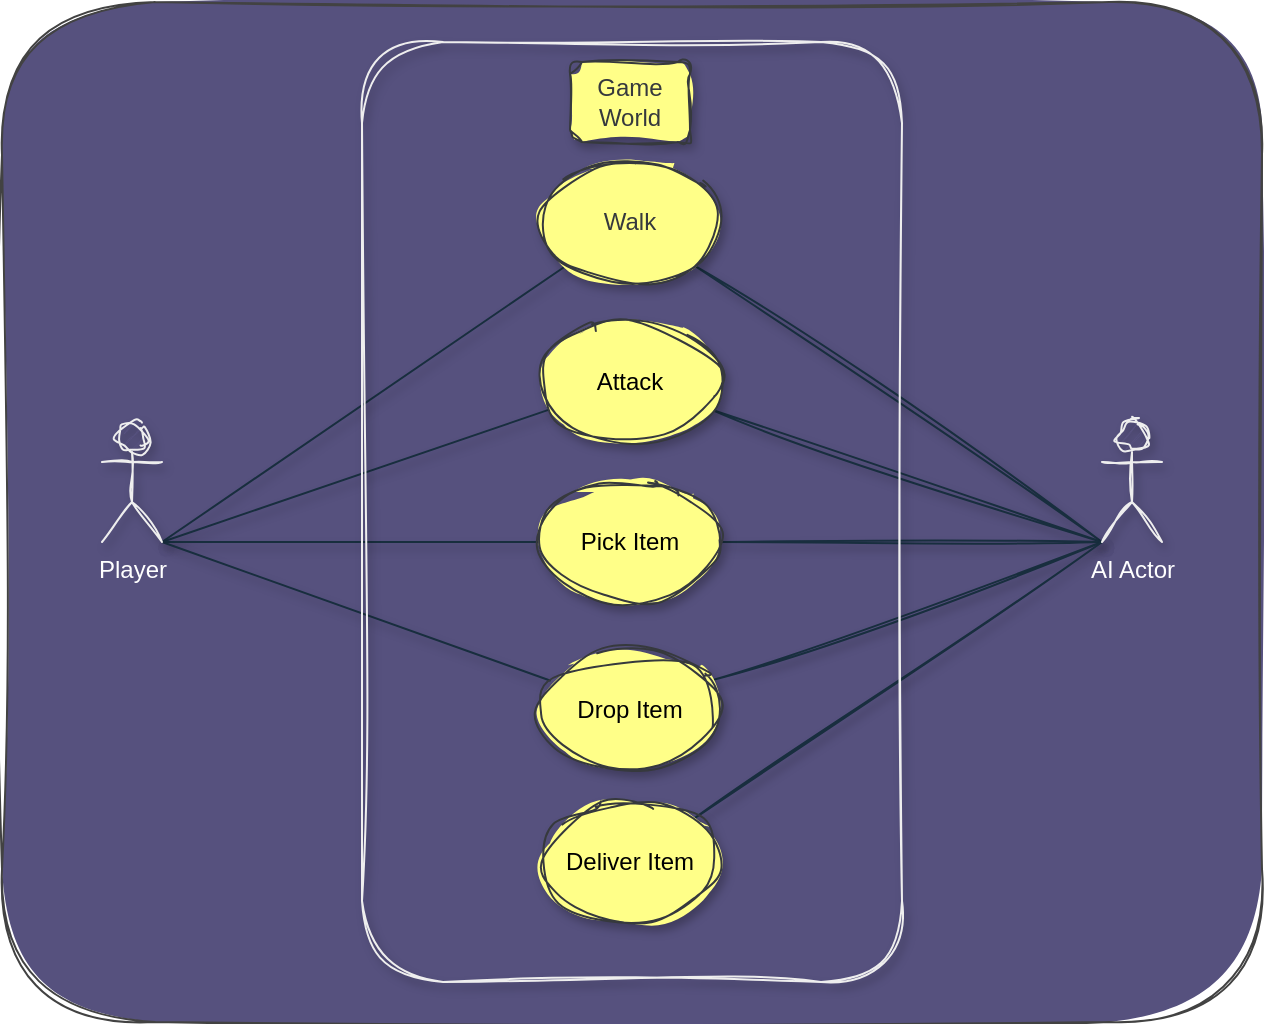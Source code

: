 <mxfile version="21.4.0" type="github">
  <diagram name="Page-1" id="D_iCVSC_wddrdCWaSq2P">
    <mxGraphModel dx="1500" dy="769" grid="1" gridSize="10" guides="1" tooltips="1" connect="1" arrows="1" fold="1" page="1" pageScale="1" pageWidth="1169" pageHeight="827" math="0" shadow="0">
      <root>
        <mxCell id="0" />
        <mxCell id="1" parent="0" />
        <mxCell id="d3qrB6NOlJyqmWUpwrsn-33" value="" style="rounded=1;whiteSpace=wrap;html=1;strokeColor=#424242;fontColor=#FFFFFF;fillColor=#56517E;fillStyle=solid;labelBackgroundColor=none;sketch=1;curveFitting=1;jiggle=2;shadow=0;glass=0;" vertex="1" parent="1">
          <mxGeometry x="210" y="30" width="630" height="510" as="geometry" />
        </mxCell>
        <mxCell id="d3qrB6NOlJyqmWUpwrsn-15" style="rounded=0;orthogonalLoop=1;jettySize=auto;html=1;exitX=1;exitY=1;exitDx=0;exitDy=0;exitPerimeter=0;endArrow=none;endFill=0;labelBackgroundColor=none;strokeColor=#182E3E;fontColor=default;shadow=1;" edge="1" parent="1" source="d3qrB6NOlJyqmWUpwrsn-1" target="d3qrB6NOlJyqmWUpwrsn-10">
          <mxGeometry relative="1" as="geometry" />
        </mxCell>
        <mxCell id="d3qrB6NOlJyqmWUpwrsn-16" style="rounded=0;orthogonalLoop=1;jettySize=auto;html=1;exitX=1;exitY=1;exitDx=0;exitDy=0;exitPerimeter=0;endArrow=none;endFill=0;labelBackgroundColor=none;strokeColor=#182E3E;fontColor=default;shadow=1;" edge="1" parent="1" source="d3qrB6NOlJyqmWUpwrsn-1" target="d3qrB6NOlJyqmWUpwrsn-11">
          <mxGeometry relative="1" as="geometry" />
        </mxCell>
        <mxCell id="d3qrB6NOlJyqmWUpwrsn-17" style="rounded=0;orthogonalLoop=1;jettySize=auto;html=1;exitX=1;exitY=1;exitDx=0;exitDy=0;exitPerimeter=0;endArrow=none;endFill=0;labelBackgroundColor=none;strokeColor=#182E3E;fontColor=default;shadow=1;" edge="1" parent="1" source="d3qrB6NOlJyqmWUpwrsn-1" target="d3qrB6NOlJyqmWUpwrsn-12">
          <mxGeometry relative="1" as="geometry" />
        </mxCell>
        <mxCell id="d3qrB6NOlJyqmWUpwrsn-18" style="rounded=0;orthogonalLoop=1;jettySize=auto;html=1;exitX=1;exitY=1;exitDx=0;exitDy=0;exitPerimeter=0;endArrow=none;endFill=0;labelBackgroundColor=none;strokeColor=#182E3E;fontColor=default;shadow=1;" edge="1" parent="1" source="d3qrB6NOlJyqmWUpwrsn-1" target="d3qrB6NOlJyqmWUpwrsn-13">
          <mxGeometry relative="1" as="geometry" />
        </mxCell>
        <mxCell id="d3qrB6NOlJyqmWUpwrsn-1" value="&lt;div&gt;Player&lt;/div&gt;" style="shape=umlActor;verticalLabelPosition=bottom;verticalAlign=top;html=1;outlineConnect=0;labelBackgroundColor=none;fillColor=#56517E;strokeColor=#EEEEEE;fontColor=#FFFFFF;shadow=1;sketch=1;curveFitting=1;jiggle=2;fillStyle=auto;" vertex="1" parent="1">
          <mxGeometry x="260" y="240" width="30" height="60" as="geometry" />
        </mxCell>
        <mxCell id="d3qrB6NOlJyqmWUpwrsn-24" style="rounded=0;orthogonalLoop=1;jettySize=auto;html=1;exitX=0;exitY=1;exitDx=0;exitDy=0;exitPerimeter=0;endArrow=none;endFill=0;labelBackgroundColor=none;strokeColor=#182E3E;fontColor=default;shadow=1;sketch=1;curveFitting=1;jiggle=2;" edge="1" parent="1" source="d3qrB6NOlJyqmWUpwrsn-2" target="d3qrB6NOlJyqmWUpwrsn-10">
          <mxGeometry relative="1" as="geometry" />
        </mxCell>
        <mxCell id="d3qrB6NOlJyqmWUpwrsn-25" style="rounded=0;orthogonalLoop=1;jettySize=auto;html=1;exitX=0;exitY=1;exitDx=0;exitDy=0;exitPerimeter=0;endArrow=none;endFill=0;labelBackgroundColor=none;strokeColor=#182E3E;fontColor=default;shadow=1;sketch=1;curveFitting=1;jiggle=2;" edge="1" parent="1" source="d3qrB6NOlJyqmWUpwrsn-2" target="d3qrB6NOlJyqmWUpwrsn-11">
          <mxGeometry relative="1" as="geometry" />
        </mxCell>
        <mxCell id="d3qrB6NOlJyqmWUpwrsn-26" style="rounded=0;orthogonalLoop=1;jettySize=auto;html=1;exitX=0;exitY=1;exitDx=0;exitDy=0;exitPerimeter=0;endArrow=none;endFill=0;labelBackgroundColor=none;strokeColor=#182E3E;fontColor=default;shadow=1;sketch=1;curveFitting=1;jiggle=2;" edge="1" parent="1" source="d3qrB6NOlJyqmWUpwrsn-2" target="d3qrB6NOlJyqmWUpwrsn-12">
          <mxGeometry relative="1" as="geometry" />
        </mxCell>
        <mxCell id="d3qrB6NOlJyqmWUpwrsn-27" style="rounded=0;orthogonalLoop=1;jettySize=auto;html=1;exitX=0;exitY=1;exitDx=0;exitDy=0;exitPerimeter=0;endArrow=none;endFill=0;labelBackgroundColor=none;strokeColor=#182E3E;fontColor=default;shadow=1;sketch=1;curveFitting=1;jiggle=2;" edge="1" parent="1" source="d3qrB6NOlJyqmWUpwrsn-2" target="d3qrB6NOlJyqmWUpwrsn-13">
          <mxGeometry relative="1" as="geometry" />
        </mxCell>
        <mxCell id="d3qrB6NOlJyqmWUpwrsn-28" style="rounded=0;orthogonalLoop=1;jettySize=auto;html=1;exitX=0;exitY=1;exitDx=0;exitDy=0;exitPerimeter=0;endArrow=none;endFill=0;labelBackgroundColor=none;strokeColor=#182E3E;fontColor=default;shadow=1;sketch=1;curveFitting=1;jiggle=2;" edge="1" parent="1" source="d3qrB6NOlJyqmWUpwrsn-2" target="d3qrB6NOlJyqmWUpwrsn-14">
          <mxGeometry relative="1" as="geometry" />
        </mxCell>
        <mxCell id="d3qrB6NOlJyqmWUpwrsn-2" value="&lt;div&gt;AI Actor&lt;/div&gt;" style="shape=umlActor;verticalLabelPosition=bottom;verticalAlign=top;html=1;outlineConnect=0;labelBackgroundColor=none;fillColor=#56517E;strokeColor=#EEEEEE;fontColor=#FFFFFF;shadow=1;sketch=1;curveFitting=1;jiggle=2;" vertex="1" parent="1">
          <mxGeometry x="760" y="240" width="30" height="60" as="geometry" />
        </mxCell>
        <mxCell id="d3qrB6NOlJyqmWUpwrsn-5" value="" style="rounded=1;whiteSpace=wrap;html=1;fillColor=none;fillStyle=dashed;glass=0;labelBackgroundColor=none;strokeColor=#EEEEEE;fontColor=#FFFFFF;sketch=1;curveFitting=1;jiggle=2;shadow=1;" vertex="1" parent="1">
          <mxGeometry x="390" y="50" width="270" height="470" as="geometry" />
        </mxCell>
        <mxCell id="d3qrB6NOlJyqmWUpwrsn-7" value="Game World" style="text;html=1;strokeColor=#36393D;fillColor=#FFFF88;align=center;verticalAlign=middle;whiteSpace=wrap;rounded=1;labelBackgroundColor=none;fontColor=#36393D;shadow=1;glass=0;sketch=1;curveFitting=1;jiggle=2;fillStyle=solid;" vertex="1" parent="1">
          <mxGeometry x="494" y="60" width="60" height="40" as="geometry" />
        </mxCell>
        <mxCell id="d3qrB6NOlJyqmWUpwrsn-10" value="Walk" style="ellipse;whiteSpace=wrap;html=1;labelBackgroundColor=none;fillColor=#ffff88;strokeColor=#36393d;shadow=1;sketch=1;curveFitting=1;jiggle=2;fillStyle=solid;fontColor=#36393D;" vertex="1" parent="1">
          <mxGeometry x="479" y="110" width="90" height="60" as="geometry" />
        </mxCell>
        <mxCell id="d3qrB6NOlJyqmWUpwrsn-11" value="Attack" style="ellipse;whiteSpace=wrap;html=1;labelBackgroundColor=none;fillColor=#ffff88;strokeColor=#36393d;shadow=1;sketch=1;curveFitting=1;jiggle=2;fillStyle=solid;" vertex="1" parent="1">
          <mxGeometry x="479" y="190" width="90" height="60" as="geometry" />
        </mxCell>
        <mxCell id="d3qrB6NOlJyqmWUpwrsn-12" value="Pick Item" style="ellipse;whiteSpace=wrap;html=1;labelBackgroundColor=none;fillColor=#ffff88;strokeColor=#36393d;shadow=1;sketch=1;curveFitting=1;jiggle=2;fillStyle=solid;" vertex="1" parent="1">
          <mxGeometry x="479" y="270" width="90" height="60" as="geometry" />
        </mxCell>
        <mxCell id="d3qrB6NOlJyqmWUpwrsn-13" value="Drop Item" style="ellipse;whiteSpace=wrap;html=1;labelBackgroundColor=none;fillColor=#ffff88;strokeColor=#36393d;shadow=1;sketch=1;curveFitting=1;jiggle=2;fillStyle=solid;" vertex="1" parent="1">
          <mxGeometry x="479" y="353.5" width="90" height="60" as="geometry" />
        </mxCell>
        <mxCell id="d3qrB6NOlJyqmWUpwrsn-14" value="Deliver Item" style="ellipse;whiteSpace=wrap;html=1;labelBackgroundColor=none;fillColor=#ffff88;strokeColor=#36393d;shadow=1;sketch=1;curveFitting=1;jiggle=2;fillStyle=solid;" vertex="1" parent="1">
          <mxGeometry x="479" y="430" width="90" height="60" as="geometry" />
        </mxCell>
      </root>
    </mxGraphModel>
  </diagram>
</mxfile>
